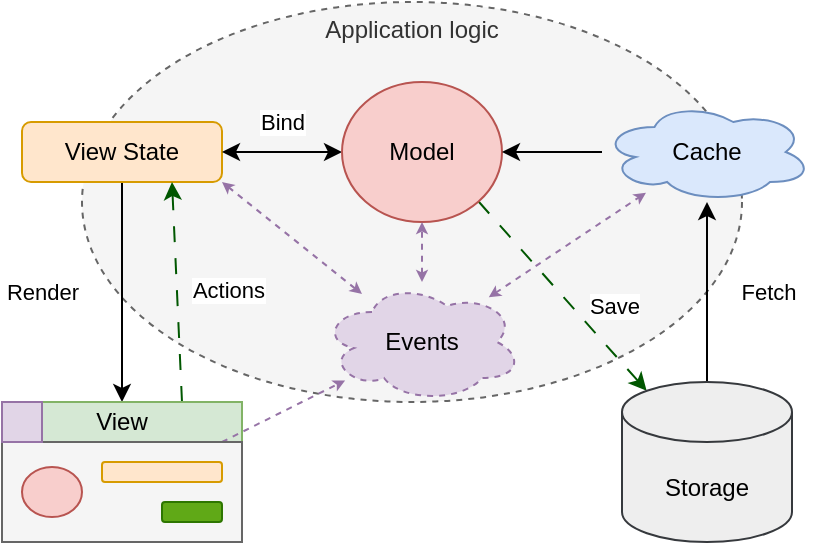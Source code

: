 <mxfile>
    <diagram id="geqHyTIIYpYDEtsMdcw1" name="Page-1">
        <mxGraphModel dx="521" dy="477" grid="1" gridSize="10" guides="1" tooltips="1" connect="1" arrows="1" fold="1" page="1" pageScale="1" pageWidth="850" pageHeight="1100" background="#ffffff" math="0" shadow="0">
            <root>
                <mxCell id="0"/>
                <mxCell id="1" parent="0"/>
                <mxCell id="33" value="Application logic" style="ellipse;whiteSpace=wrap;html=1;dashed=1;verticalAlign=top;fillColor=#f5f5f5;fontColor=#333333;strokeColor=#666666;" parent="1" vertex="1">
                    <mxGeometry x="150" y="360" width="330" height="200" as="geometry"/>
                </mxCell>
                <mxCell id="12" value="Render" style="edgeStyle=none;html=1;" parent="1" source="3" target="4" edge="1">
                    <mxGeometry y="-40" relative="1" as="geometry">
                        <mxPoint as="offset"/>
                    </mxGeometry>
                </mxCell>
                <mxCell id="3" value="View State" style="rounded=1;whiteSpace=wrap;html=1;fillColor=#ffe6cc;strokeColor=#d79b00;" parent="1" vertex="1">
                    <mxGeometry x="120" y="420" width="100" height="30" as="geometry"/>
                </mxCell>
                <mxCell id="25" value="Actions" style="edgeStyle=none;html=1;exitX=0.75;exitY=0;exitDx=0;exitDy=0;entryX=0.75;entryY=1;entryDx=0;entryDy=0;dashed=1;dashPattern=8 8;fillColor=#008a00;strokeColor=#005700;" parent="1" source="4" target="3" edge="1">
                    <mxGeometry y="-25" relative="1" as="geometry">
                        <mxPoint x="1" as="offset"/>
                    </mxGeometry>
                </mxCell>
                <mxCell id="4" value="View" style="rounded=0;whiteSpace=wrap;html=1;fillColor=#d5e8d4;strokeColor=#82b366;" parent="1" vertex="1">
                    <mxGeometry x="110" y="560" width="120" height="20" as="geometry"/>
                </mxCell>
                <mxCell id="27" style="edgeStyle=none;html=1;dashed=1;startSize=3;endSize=3;fillColor=#e1d5e7;strokeColor=#9673a6;" parent="1" source="6" target="26" edge="1">
                    <mxGeometry relative="1" as="geometry"/>
                </mxCell>
                <mxCell id="6" value="" style="rounded=0;whiteSpace=wrap;html=1;fillColor=#f5f5f5;strokeColor=#666666;fontColor=#333333;" parent="1" vertex="1">
                    <mxGeometry x="110" y="580" width="120" height="50" as="geometry"/>
                </mxCell>
                <mxCell id="7" value="" style="rounded=1;whiteSpace=wrap;html=1;fillColor=#60a917;fontColor=#ffffff;strokeColor=#2D7600;" parent="1" vertex="1">
                    <mxGeometry x="190" y="610" width="30" height="10" as="geometry"/>
                </mxCell>
                <mxCell id="8" value="" style="rounded=0;whiteSpace=wrap;html=1;fillColor=#e1d5e7;strokeColor=#9673a6;" parent="1" vertex="1">
                    <mxGeometry x="110" y="560" width="20" height="20" as="geometry"/>
                </mxCell>
                <mxCell id="21" value="Bind" style="edgeStyle=none;html=1;startArrow=classic;startFill=1;" parent="1" source="9" target="3" edge="1">
                    <mxGeometry y="-15" relative="1" as="geometry">
                        <mxPoint as="offset"/>
                    </mxGeometry>
                </mxCell>
                <mxCell id="32" value="Save" style="edgeStyle=none;html=1;exitX=1;exitY=1;exitDx=0;exitDy=0;entryX=0.145;entryY=0;entryDx=0;entryDy=4.35;entryPerimeter=0;strokeColor=#005700;startArrow=none;startFill=0;startSize=3;endSize=6;dashed=1;dashPattern=8 8;fillColor=#008a00;" parent="1" source="9" target="11" edge="1">
                    <mxGeometry x="0.336" y="16" relative="1" as="geometry">
                        <mxPoint as="offset"/>
                    </mxGeometry>
                </mxCell>
                <mxCell id="9" value="Model" style="ellipse;whiteSpace=wrap;html=1;fillColor=#f8cecc;strokeColor=#b85450;" parent="1" vertex="1">
                    <mxGeometry x="280" y="400" width="80" height="70" as="geometry"/>
                </mxCell>
                <mxCell id="23" style="edgeStyle=none;html=1;" parent="1" source="10" target="9" edge="1">
                    <mxGeometry relative="1" as="geometry"/>
                </mxCell>
                <mxCell id="10" value="Cache" style="ellipse;shape=cloud;whiteSpace=wrap;html=1;fillColor=#dae8fc;strokeColor=#6c8ebf;" parent="1" vertex="1">
                    <mxGeometry x="410" y="410" width="105" height="50" as="geometry"/>
                </mxCell>
                <mxCell id="14" value="Fetch" style="edgeStyle=none;html=1;" parent="1" source="11" target="10" edge="1">
                    <mxGeometry y="-30" relative="1" as="geometry">
                        <mxPoint as="offset"/>
                    </mxGeometry>
                </mxCell>
                <mxCell id="11" value="Storage" style="shape=cylinder3;whiteSpace=wrap;html=1;boundedLbl=1;backgroundOutline=1;size=15;fillColor=#eeeeee;strokeColor=#36393d;" parent="1" vertex="1">
                    <mxGeometry x="420" y="550" width="85" height="80" as="geometry"/>
                </mxCell>
                <mxCell id="18" value="" style="rounded=1;whiteSpace=wrap;html=1;fillColor=#ffe6cc;strokeColor=#d79b00;" parent="1" vertex="1">
                    <mxGeometry x="160" y="590" width="60" height="10" as="geometry"/>
                </mxCell>
                <mxCell id="19" value="" style="ellipse;whiteSpace=wrap;html=1;fillColor=#f8cecc;strokeColor=#b85450;" parent="1" vertex="1">
                    <mxGeometry x="120" y="592.5" width="30" height="25" as="geometry"/>
                </mxCell>
                <mxCell id="28" style="edgeStyle=none;html=1;dashed=1;startArrow=classic;startFill=1;endSize=3;startSize=3;fillColor=#e1d5e7;strokeColor=#9673a6;" parent="1" source="26" target="9" edge="1">
                    <mxGeometry relative="1" as="geometry"/>
                </mxCell>
                <mxCell id="31" style="edgeStyle=none;html=1;dashed=1;strokeColor=#9673a6;startArrow=classic;startFill=1;startSize=3;endSize=3;fillColor=#e1d5e7;" parent="1" source="26" target="10" edge="1">
                    <mxGeometry relative="1" as="geometry"/>
                </mxCell>
                <mxCell id="26" value="Events" style="ellipse;shape=cloud;whiteSpace=wrap;html=1;dashed=1;fillColor=#e1d5e7;strokeColor=#9673a6;" parent="1" vertex="1">
                    <mxGeometry x="270" y="500" width="100" height="60" as="geometry"/>
                </mxCell>
                <mxCell id="30" value="" style="endArrow=classic;startArrow=classic;html=1;dashed=1;strokeColor=#9673a6;exitX=1;exitY=1;exitDx=0;exitDy=0;endSize=3;startSize=3;fillColor=#e1d5e7;" parent="1" source="3" target="26" edge="1">
                    <mxGeometry width="50" height="50" relative="1" as="geometry">
                        <mxPoint x="310" y="637.5" as="sourcePoint"/>
                        <mxPoint x="360" y="587.5" as="targetPoint"/>
                    </mxGeometry>
                </mxCell>
            </root>
        </mxGraphModel>
    </diagram>
</mxfile>